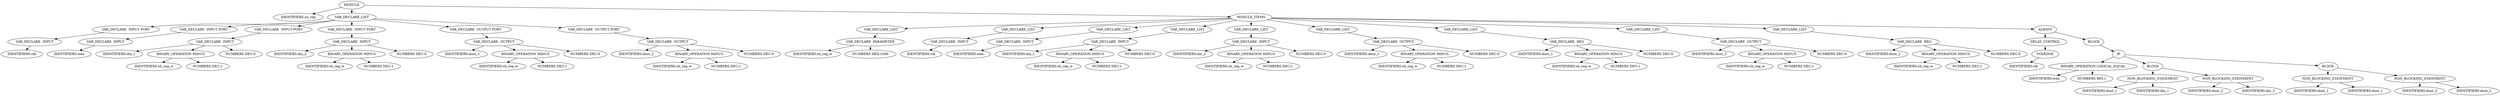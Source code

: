 digraph G {	
ranksep=.25;
	0 [label="MODULE"];
	1 [label="IDENTIFIERS:sh_reg"];
	0 -> 1;
	2 [label="VAR_DECLARE_LIST"];
	0 -> 2;
	3 [label="VAR_DECLARE  INPUT PORT"];
	2 -> 3;
	4 [label="VAR_DECLARE  INPUT"];
	3 -> 4;
	5 [label="IDENTIFIERS:clk"];
	4 -> 5;
	16 [label="VAR_DECLARE  INPUT PORT"];
	2 -> 16;
	17 [label="VAR_DECLARE  INPUT"];
	16 -> 17;
	18 [label="IDENTIFIERS:wen"];
	17 -> 18;
	29 [label="VAR_DECLARE  INPUT PORT"];
	2 -> 29;
	30 [label="VAR_DECLARE  INPUT"];
	29 -> 30;
	31 [label="IDENTIFIERS:din_1"];
	30 -> 31;
	32 [label="BINARY_OPERATION MINUS"];
	30 -> 32;
	33 [label="IDENTIFIERS:sh_reg_w"];
	32 -> 33;
	34 [label="NUMBERS DEC:1"];
	32 -> 34;
	35 [label="NUMBERS DEC:0"];
	30 -> 35;
	44 [label="VAR_DECLARE  INPUT PORT"];
	2 -> 44;
	45 [label="VAR_DECLARE  INPUT"];
	44 -> 45;
	46 [label="IDENTIFIERS:din_2"];
	45 -> 46;
	47 [label="BINARY_OPERATION MINUS"];
	45 -> 47;
	48 [label="IDENTIFIERS:sh_reg_w"];
	47 -> 48;
	49 [label="NUMBERS DEC:1"];
	47 -> 49;
	50 [label="NUMBERS DEC:0"];
	45 -> 50;
	59 [label="VAR_DECLARE  OUTPUT PORT"];
	2 -> 59;
	60 [label="VAR_DECLARE  OUTPUT"];
	59 -> 60;
	61 [label="IDENTIFIERS:dout_1"];
	60 -> 61;
	62 [label="BINARY_OPERATION MINUS"];
	60 -> 62;
	63 [label="IDENTIFIERS:sh_reg_w"];
	62 -> 63;
	64 [label="NUMBERS DEC:1"];
	62 -> 64;
	65 [label="NUMBERS DEC:0"];
	60 -> 65;
	74 [label="VAR_DECLARE  OUTPUT PORT"];
	2 -> 74;
	75 [label="VAR_DECLARE  OUTPUT"];
	74 -> 75;
	76 [label="IDENTIFIERS:dout_2"];
	75 -> 76;
	77 [label="BINARY_OPERATION MINUS"];
	75 -> 77;
	78 [label="IDENTIFIERS:sh_reg_w"];
	77 -> 78;
	79 [label="NUMBERS DEC:1"];
	77 -> 79;
	80 [label="NUMBERS DEC:0"];
	75 -> 80;
	89 [label="MODULE_ITEMS"];
	0 -> 89;
	90 [label="VAR_DECLARE_LIST"];
	89 -> 90;
	91 [label="VAR_DECLARE  PARAMETER"];
	90 -> 91;
	92 [label="IDENTIFIERS:sh_reg_w"];
	91 -> 92;
	97 [label="NUMBERS HEX:1000"];
	91 -> 97;
	98 [label="VAR_DECLARE_LIST"];
	89 -> 98;
	99 [label="VAR_DECLARE  INPUT"];
	98 -> 99;
	100 [label="IDENTIFIERS:clk"];
	99 -> 100;
	106 [label="VAR_DECLARE_LIST"];
	89 -> 106;
	107 [label="VAR_DECLARE  INPUT"];
	106 -> 107;
	108 [label="IDENTIFIERS:wen"];
	107 -> 108;
	114 [label="VAR_DECLARE_LIST"];
	89 -> 114;
	115 [label="VAR_DECLARE  INPUT"];
	114 -> 115;
	116 [label="IDENTIFIERS:din_1"];
	115 -> 116;
	117 [label="BINARY_OPERATION MINUS"];
	115 -> 117;
	118 [label="IDENTIFIERS:sh_reg_w"];
	117 -> 118;
	119 [label="NUMBERS DEC:1"];
	117 -> 119;
	120 [label="NUMBERS DEC:0"];
	115 -> 120;
	124 [label="VAR_DECLARE_LIST"];
	89 -> 124;
	125 [label="VAR_DECLARE  INPUT"];
	124 -> 125;
	126 [label="IDENTIFIERS:din_2"];
	125 -> 126;
	127 [label="BINARY_OPERATION MINUS"];
	125 -> 127;
	128 [label="IDENTIFIERS:sh_reg_w"];
	127 -> 128;
	129 [label="NUMBERS DEC:1"];
	127 -> 129;
	130 [label="NUMBERS DEC:0"];
	125 -> 130;
	134 [label="VAR_DECLARE_LIST"];
	89 -> 134;
	135 [label="VAR_DECLARE  OUTPUT"];
	134 -> 135;
	136 [label="IDENTIFIERS:dout_1"];
	135 -> 136;
	137 [label="BINARY_OPERATION MINUS"];
	135 -> 137;
	138 [label="IDENTIFIERS:sh_reg_w"];
	137 -> 138;
	139 [label="NUMBERS DEC:1"];
	137 -> 139;
	140 [label="NUMBERS DEC:0"];
	135 -> 140;
	144 [label="VAR_DECLARE_LIST"];
	89 -> 144;
	145 [label="VAR_DECLARE  REG"];
	144 -> 145;
	146 [label="IDENTIFIERS:dout_1"];
	145 -> 146;
	147 [label="BINARY_OPERATION MINUS"];
	145 -> 147;
	148 [label="IDENTIFIERS:sh_reg_w"];
	147 -> 148;
	149 [label="NUMBERS DEC:1"];
	147 -> 149;
	150 [label="NUMBERS DEC:0"];
	145 -> 150;
	154 [label="VAR_DECLARE_LIST"];
	89 -> 154;
	155 [label="VAR_DECLARE  OUTPUT"];
	154 -> 155;
	156 [label="IDENTIFIERS:dout_2"];
	155 -> 156;
	157 [label="BINARY_OPERATION MINUS"];
	155 -> 157;
	158 [label="IDENTIFIERS:sh_reg_w"];
	157 -> 158;
	159 [label="NUMBERS DEC:1"];
	157 -> 159;
	160 [label="NUMBERS DEC:0"];
	155 -> 160;
	164 [label="VAR_DECLARE_LIST"];
	89 -> 164;
	165 [label="VAR_DECLARE  REG"];
	164 -> 165;
	166 [label="IDENTIFIERS:dout_2"];
	165 -> 166;
	167 [label="BINARY_OPERATION MINUS"];
	165 -> 167;
	168 [label="IDENTIFIERS:sh_reg_w"];
	167 -> 168;
	169 [label="NUMBERS DEC:1"];
	167 -> 169;
	170 [label="NUMBERS DEC:0"];
	165 -> 170;
	174 [label="ALWAYS"];
	89 -> 174;
	175 [label="DELAY_CONTROL"];
	174 -> 175;
	176 [label="POSEDGE"];
	175 -> 176;
	177 [label="IDENTIFIERS:clk"];
	176 -> 177;
	178 [label="BLOCK"];
	174 -> 178;
	179 [label="IF"];
	178 -> 179;
	180 [label="BINARY_OPERATION LOGICAL_EQUAL"];
	179 -> 180;
	181 [label="IDENTIFIERS:wen"];
	180 -> 181;
	182 [label="NUMBERS BIN:1"];
	180 -> 182;
	183 [label="BLOCK"];
	179 -> 183;
	184 [label="NON_BLOCKING_STATEMENT"];
	183 -> 184;
	185 [label="IDENTIFIERS:dout_1"];
	184 -> 185;
	186 [label="IDENTIFIERS:din_1"];
	184 -> 186;
	187 [label="NON_BLOCKING_STATEMENT"];
	183 -> 187;
	188 [label="IDENTIFIERS:dout_2"];
	187 -> 188;
	189 [label="IDENTIFIERS:din_2"];
	187 -> 189;
	190 [label="BLOCK"];
	179 -> 190;
	191 [label="NON_BLOCKING_STATEMENT"];
	190 -> 191;
	192 [label="IDENTIFIERS:dout_1"];
	191 -> 192;
	193 [label="IDENTIFIERS:dout_1"];
	191 -> 193;
	194 [label="NON_BLOCKING_STATEMENT"];
	190 -> 194;
	195 [label="IDENTIFIERS:dout_2"];
	194 -> 195;
	196 [label="IDENTIFIERS:dout_2"];
	194 -> 196;
}
